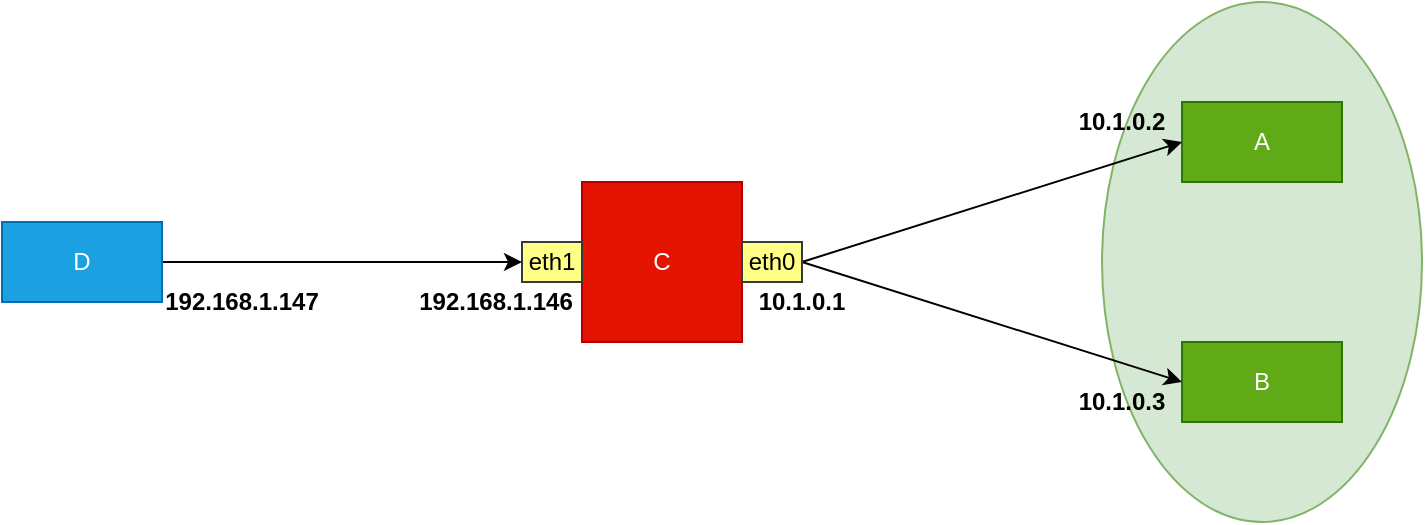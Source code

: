 <mxfile version="20.8.20" type="device"><diagram name="第 1 页" id="GUbgExnMb5sI7bjQ9HBS"><mxGraphModel dx="1259" dy="679" grid="1" gridSize="10" guides="1" tooltips="1" connect="1" arrows="1" fold="1" page="1" pageScale="1" pageWidth="827" pageHeight="1169" math="0" shadow="0"><root><mxCell id="0"/><mxCell id="1" parent="0"/><mxCell id="qtwjGVjPC4olJ_CBuP0G-2" value="" style="ellipse;whiteSpace=wrap;html=1;fillColor=#d5e8d4;strokeColor=#82b366;" vertex="1" parent="1"><mxGeometry x="610" y="150" width="160" height="260" as="geometry"/></mxCell><mxCell id="qtwjGVjPC4olJ_CBuP0G-4" value="A" style="rounded=0;whiteSpace=wrap;html=1;fillColor=#60a917;strokeColor=#2D7600;fontColor=#ffffff;" vertex="1" parent="1"><mxGeometry x="650" y="200" width="80" height="40" as="geometry"/></mxCell><mxCell id="qtwjGVjPC4olJ_CBuP0G-6" value="B" style="rounded=0;whiteSpace=wrap;html=1;fillColor=#60a917;strokeColor=#2D7600;fontColor=#ffffff;" vertex="1" parent="1"><mxGeometry x="650" y="320" width="80" height="40" as="geometry"/></mxCell><mxCell id="qtwjGVjPC4olJ_CBuP0G-7" value="C" style="rounded=0;whiteSpace=wrap;html=1;fillColor=#e51400;fontColor=#ffffff;strokeColor=#B20000;" vertex="1" parent="1"><mxGeometry x="350" y="240" width="80" height="80" as="geometry"/></mxCell><mxCell id="qtwjGVjPC4olJ_CBuP0G-8" value="eth1" style="rounded=0;whiteSpace=wrap;html=1;fillColor=#ffff88;strokeColor=#36393d;" vertex="1" parent="1"><mxGeometry x="320" y="270" width="30" height="20" as="geometry"/></mxCell><mxCell id="qtwjGVjPC4olJ_CBuP0G-18" style="rounded=0;orthogonalLoop=1;jettySize=auto;html=1;exitX=1;exitY=0.5;exitDx=0;exitDy=0;entryX=0;entryY=0.5;entryDx=0;entryDy=0;" edge="1" parent="1" source="qtwjGVjPC4olJ_CBuP0G-10" target="qtwjGVjPC4olJ_CBuP0G-4"><mxGeometry relative="1" as="geometry"/></mxCell><mxCell id="qtwjGVjPC4olJ_CBuP0G-19" style="edgeStyle=none;rounded=0;orthogonalLoop=1;jettySize=auto;html=1;exitX=1;exitY=0.5;exitDx=0;exitDy=0;entryX=0;entryY=0.5;entryDx=0;entryDy=0;" edge="1" parent="1" source="qtwjGVjPC4olJ_CBuP0G-10" target="qtwjGVjPC4olJ_CBuP0G-6"><mxGeometry relative="1" as="geometry"/></mxCell><mxCell id="qtwjGVjPC4olJ_CBuP0G-10" value="eth0" style="rounded=0;whiteSpace=wrap;html=1;fillColor=#ffff88;strokeColor=#36393d;" vertex="1" parent="1"><mxGeometry x="430" y="270" width="30" height="20" as="geometry"/></mxCell><mxCell id="qtwjGVjPC4olJ_CBuP0G-21" style="edgeStyle=none;rounded=0;orthogonalLoop=1;jettySize=auto;html=1;exitX=1;exitY=0.5;exitDx=0;exitDy=0;entryX=0;entryY=0.5;entryDx=0;entryDy=0;" edge="1" parent="1" source="qtwjGVjPC4olJ_CBuP0G-11" target="qtwjGVjPC4olJ_CBuP0G-8"><mxGeometry relative="1" as="geometry"/></mxCell><mxCell id="qtwjGVjPC4olJ_CBuP0G-11" value="D" style="rounded=0;whiteSpace=wrap;html=1;fillColor=#1ba1e2;fontColor=#ffffff;strokeColor=#006EAF;" vertex="1" parent="1"><mxGeometry x="60" y="260" width="80" height="40" as="geometry"/></mxCell><mxCell id="qtwjGVjPC4olJ_CBuP0G-12" value="10.1.0.2" style="text;html=1;strokeColor=none;fillColor=none;align=center;verticalAlign=middle;whiteSpace=wrap;rounded=0;fontStyle=1" vertex="1" parent="1"><mxGeometry x="590" y="200" width="60" height="20" as="geometry"/></mxCell><mxCell id="qtwjGVjPC4olJ_CBuP0G-13" value="10.1.0.1" style="text;html=1;strokeColor=none;fillColor=none;align=center;verticalAlign=middle;whiteSpace=wrap;rounded=0;fontStyle=1" vertex="1" parent="1"><mxGeometry x="430" y="290" width="60" height="20" as="geometry"/></mxCell><mxCell id="qtwjGVjPC4olJ_CBuP0G-14" value="10.1.0.3" style="text;html=1;strokeColor=none;fillColor=none;align=center;verticalAlign=middle;whiteSpace=wrap;rounded=0;fontStyle=1" vertex="1" parent="1"><mxGeometry x="590" y="340" width="60" height="20" as="geometry"/></mxCell><mxCell id="qtwjGVjPC4olJ_CBuP0G-15" value="192.168.1.146" style="text;html=1;strokeColor=none;fillColor=none;align=center;verticalAlign=middle;whiteSpace=wrap;rounded=0;fontStyle=1" vertex="1" parent="1"><mxGeometry x="264" y="290" width="86" height="20" as="geometry"/></mxCell><mxCell id="qtwjGVjPC4olJ_CBuP0G-16" value="192.168.1.147" style="text;html=1;strokeColor=none;fillColor=none;align=center;verticalAlign=middle;whiteSpace=wrap;rounded=0;fontStyle=1" vertex="1" parent="1"><mxGeometry x="140" y="290" width="80" height="20" as="geometry"/></mxCell></root></mxGraphModel></diagram></mxfile>
